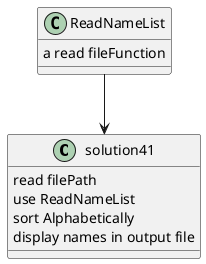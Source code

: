 @startuml
'https://plantuml.com/sequence-diagram

class solution41{
    read filePath
    use ReadNameList
    sort Alphabetically
    display names in output file
}
class ReadNameList{
    a read fileFunction
}
ReadNameList -->solution41
@enduml